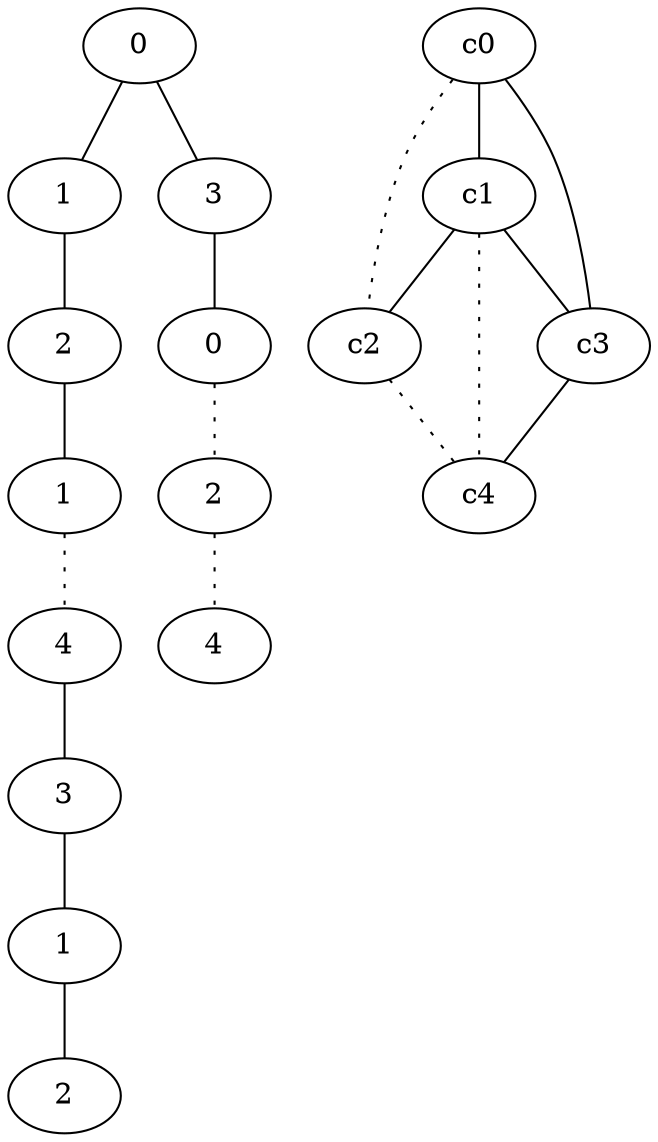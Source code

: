graph {
a0[label=0];
a1[label=1];
a2[label=2];
a3[label=1];
a4[label=4];
a5[label=3];
a6[label=1];
a7[label=2];
a8[label=3];
a9[label=0];
a10[label=2];
a11[label=4];
a0 -- a1;
a0 -- a8;
a1 -- a2;
a2 -- a3;
a3 -- a4 [style=dotted];
a4 -- a5;
a5 -- a6;
a6 -- a7;
a8 -- a9;
a9 -- a10 [style=dotted];
a10 -- a11 [style=dotted];
c0 -- c1;
c0 -- c2 [style=dotted];
c0 -- c3;
c1 -- c2;
c1 -- c3;
c1 -- c4 [style=dotted];
c2 -- c4 [style=dotted];
c3 -- c4;
}
